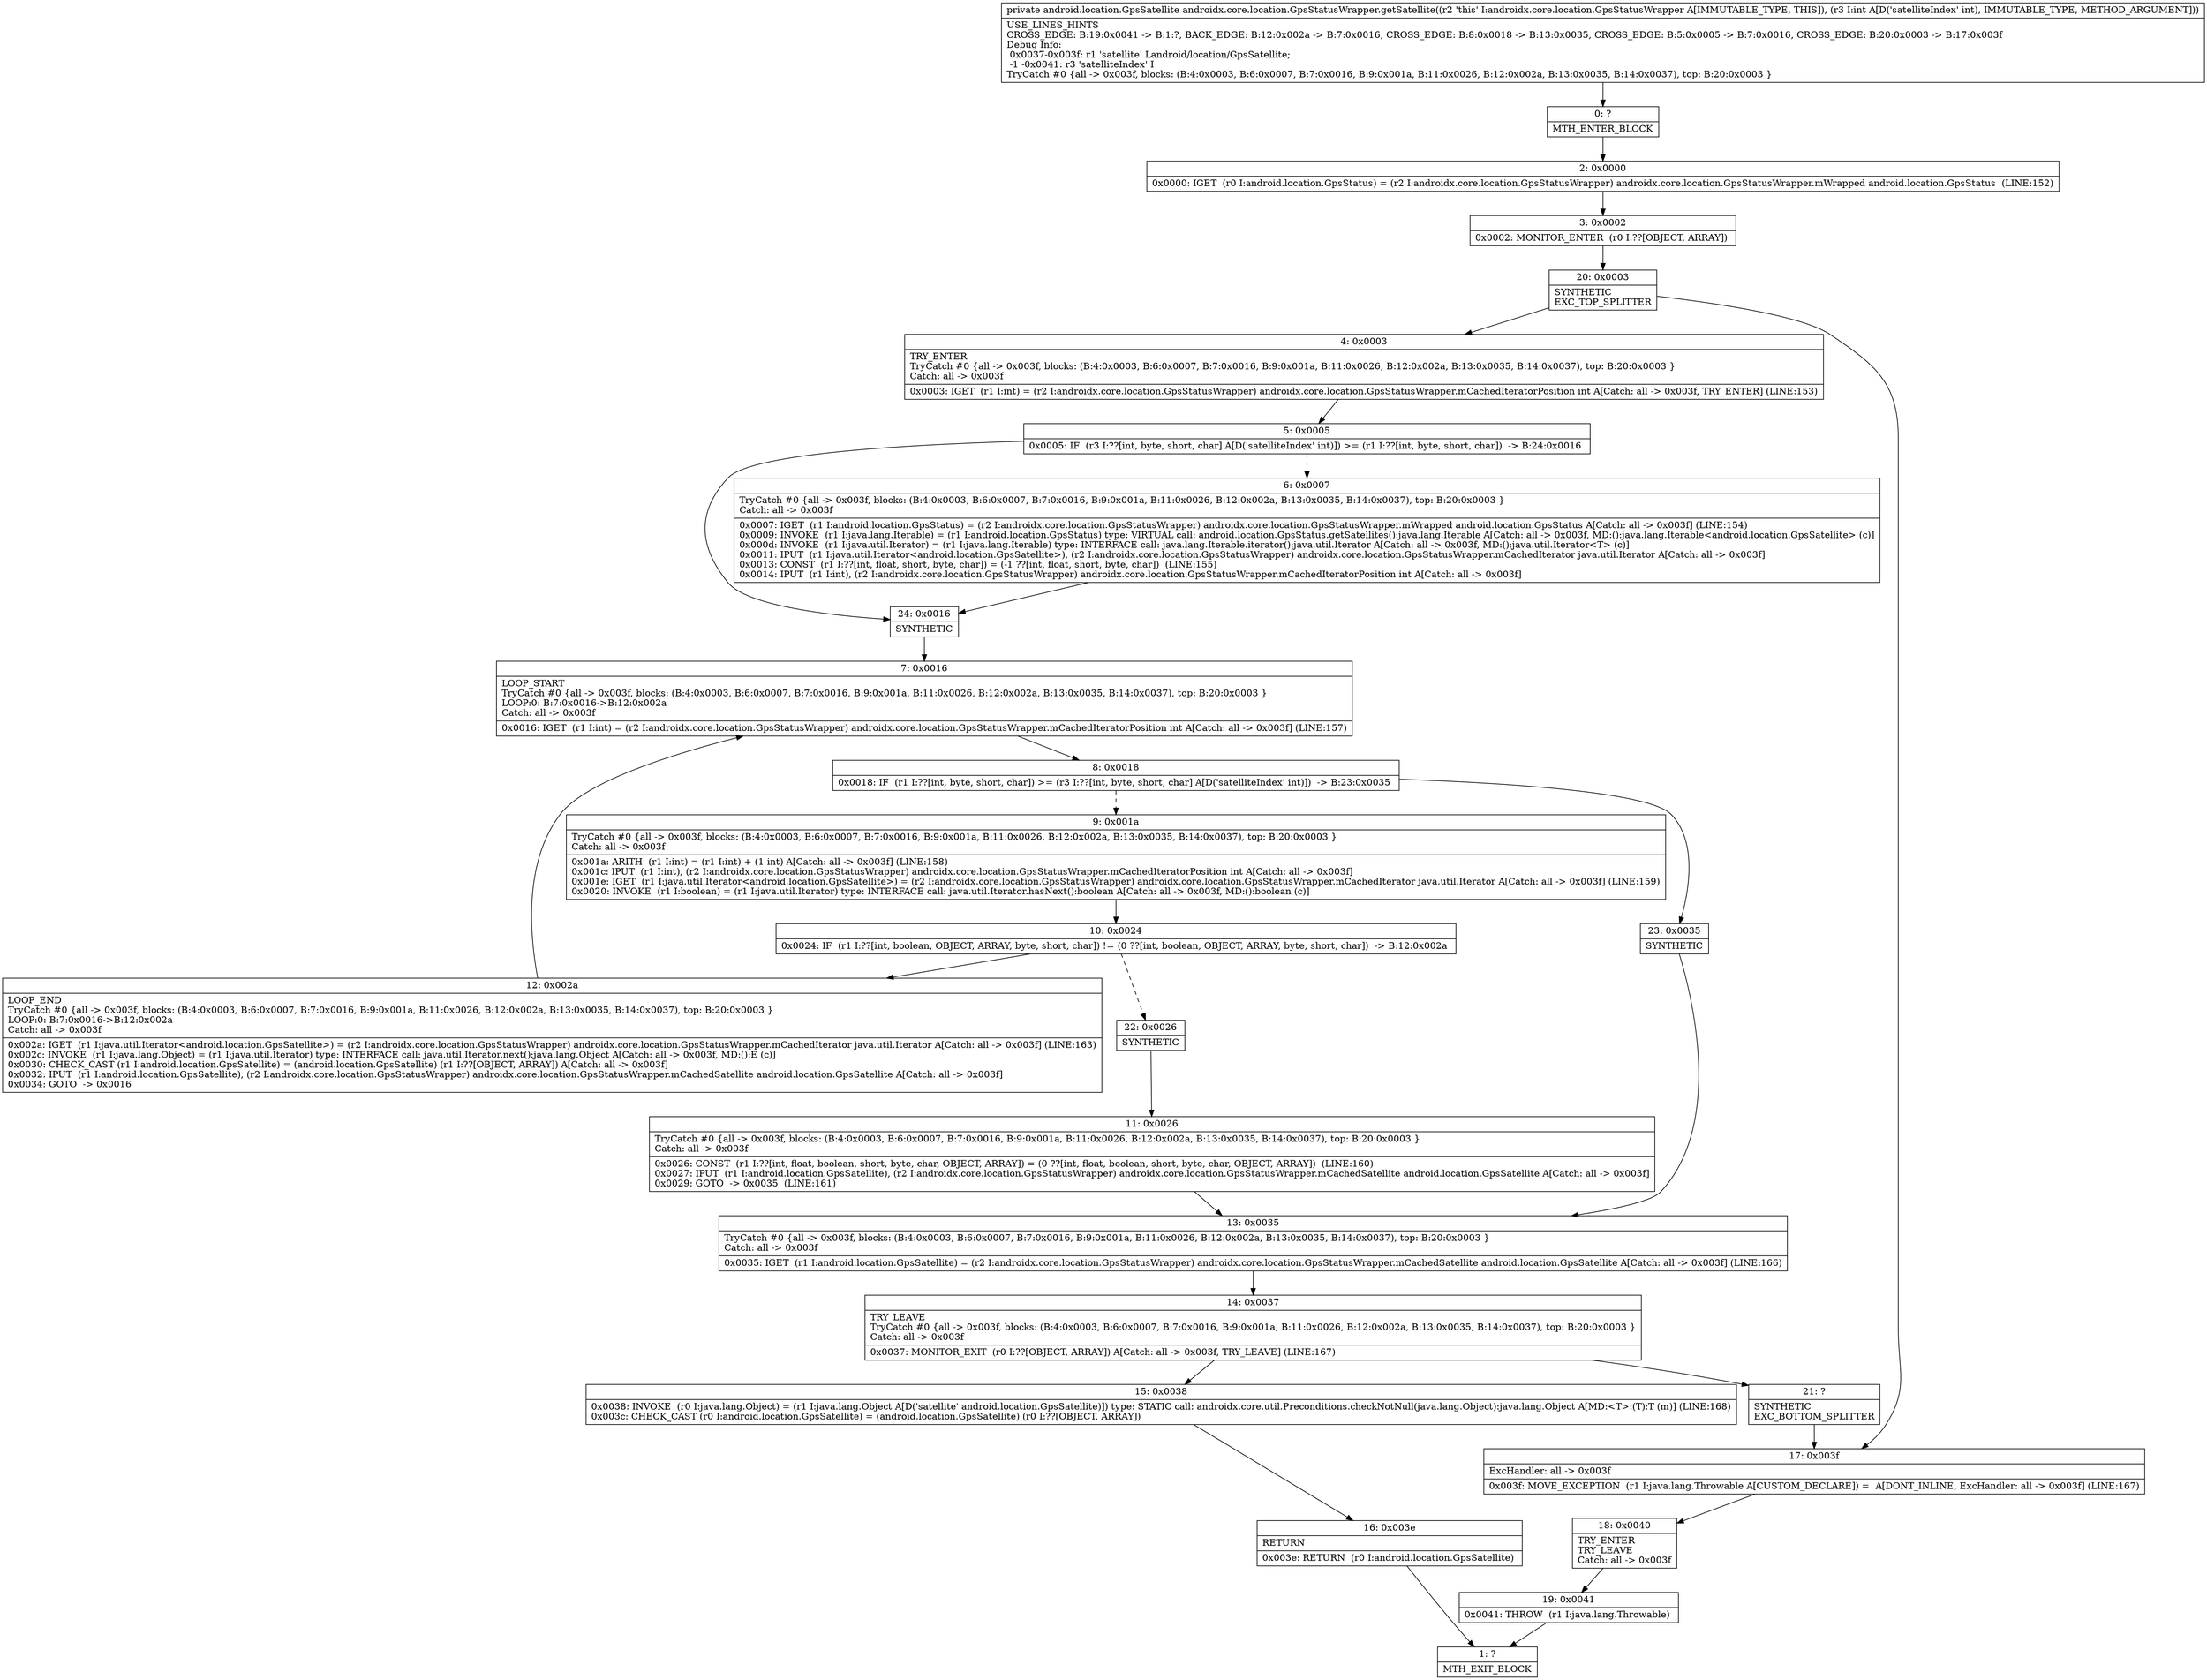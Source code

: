 digraph "CFG forandroidx.core.location.GpsStatusWrapper.getSatellite(I)Landroid\/location\/GpsSatellite;" {
Node_0 [shape=record,label="{0\:\ ?|MTH_ENTER_BLOCK\l}"];
Node_2 [shape=record,label="{2\:\ 0x0000|0x0000: IGET  (r0 I:android.location.GpsStatus) = (r2 I:androidx.core.location.GpsStatusWrapper) androidx.core.location.GpsStatusWrapper.mWrapped android.location.GpsStatus  (LINE:152)\l}"];
Node_3 [shape=record,label="{3\:\ 0x0002|0x0002: MONITOR_ENTER  (r0 I:??[OBJECT, ARRAY]) \l}"];
Node_20 [shape=record,label="{20\:\ 0x0003|SYNTHETIC\lEXC_TOP_SPLITTER\l}"];
Node_4 [shape=record,label="{4\:\ 0x0003|TRY_ENTER\lTryCatch #0 \{all \-\> 0x003f, blocks: (B:4:0x0003, B:6:0x0007, B:7:0x0016, B:9:0x001a, B:11:0x0026, B:12:0x002a, B:13:0x0035, B:14:0x0037), top: B:20:0x0003 \}\lCatch: all \-\> 0x003f\l|0x0003: IGET  (r1 I:int) = (r2 I:androidx.core.location.GpsStatusWrapper) androidx.core.location.GpsStatusWrapper.mCachedIteratorPosition int A[Catch: all \-\> 0x003f, TRY_ENTER] (LINE:153)\l}"];
Node_5 [shape=record,label="{5\:\ 0x0005|0x0005: IF  (r3 I:??[int, byte, short, char] A[D('satelliteIndex' int)]) \>= (r1 I:??[int, byte, short, char])  \-\> B:24:0x0016 \l}"];
Node_6 [shape=record,label="{6\:\ 0x0007|TryCatch #0 \{all \-\> 0x003f, blocks: (B:4:0x0003, B:6:0x0007, B:7:0x0016, B:9:0x001a, B:11:0x0026, B:12:0x002a, B:13:0x0035, B:14:0x0037), top: B:20:0x0003 \}\lCatch: all \-\> 0x003f\l|0x0007: IGET  (r1 I:android.location.GpsStatus) = (r2 I:androidx.core.location.GpsStatusWrapper) androidx.core.location.GpsStatusWrapper.mWrapped android.location.GpsStatus A[Catch: all \-\> 0x003f] (LINE:154)\l0x0009: INVOKE  (r1 I:java.lang.Iterable) = (r1 I:android.location.GpsStatus) type: VIRTUAL call: android.location.GpsStatus.getSatellites():java.lang.Iterable A[Catch: all \-\> 0x003f, MD:():java.lang.Iterable\<android.location.GpsSatellite\> (c)]\l0x000d: INVOKE  (r1 I:java.util.Iterator) = (r1 I:java.lang.Iterable) type: INTERFACE call: java.lang.Iterable.iterator():java.util.Iterator A[Catch: all \-\> 0x003f, MD:():java.util.Iterator\<T\> (c)]\l0x0011: IPUT  (r1 I:java.util.Iterator\<android.location.GpsSatellite\>), (r2 I:androidx.core.location.GpsStatusWrapper) androidx.core.location.GpsStatusWrapper.mCachedIterator java.util.Iterator A[Catch: all \-\> 0x003f]\l0x0013: CONST  (r1 I:??[int, float, short, byte, char]) = (\-1 ??[int, float, short, byte, char])  (LINE:155)\l0x0014: IPUT  (r1 I:int), (r2 I:androidx.core.location.GpsStatusWrapper) androidx.core.location.GpsStatusWrapper.mCachedIteratorPosition int A[Catch: all \-\> 0x003f]\l}"];
Node_24 [shape=record,label="{24\:\ 0x0016|SYNTHETIC\l}"];
Node_7 [shape=record,label="{7\:\ 0x0016|LOOP_START\lTryCatch #0 \{all \-\> 0x003f, blocks: (B:4:0x0003, B:6:0x0007, B:7:0x0016, B:9:0x001a, B:11:0x0026, B:12:0x002a, B:13:0x0035, B:14:0x0037), top: B:20:0x0003 \}\lLOOP:0: B:7:0x0016\-\>B:12:0x002a\lCatch: all \-\> 0x003f\l|0x0016: IGET  (r1 I:int) = (r2 I:androidx.core.location.GpsStatusWrapper) androidx.core.location.GpsStatusWrapper.mCachedIteratorPosition int A[Catch: all \-\> 0x003f] (LINE:157)\l}"];
Node_8 [shape=record,label="{8\:\ 0x0018|0x0018: IF  (r1 I:??[int, byte, short, char]) \>= (r3 I:??[int, byte, short, char] A[D('satelliteIndex' int)])  \-\> B:23:0x0035 \l}"];
Node_9 [shape=record,label="{9\:\ 0x001a|TryCatch #0 \{all \-\> 0x003f, blocks: (B:4:0x0003, B:6:0x0007, B:7:0x0016, B:9:0x001a, B:11:0x0026, B:12:0x002a, B:13:0x0035, B:14:0x0037), top: B:20:0x0003 \}\lCatch: all \-\> 0x003f\l|0x001a: ARITH  (r1 I:int) = (r1 I:int) + (1 int) A[Catch: all \-\> 0x003f] (LINE:158)\l0x001c: IPUT  (r1 I:int), (r2 I:androidx.core.location.GpsStatusWrapper) androidx.core.location.GpsStatusWrapper.mCachedIteratorPosition int A[Catch: all \-\> 0x003f]\l0x001e: IGET  (r1 I:java.util.Iterator\<android.location.GpsSatellite\>) = (r2 I:androidx.core.location.GpsStatusWrapper) androidx.core.location.GpsStatusWrapper.mCachedIterator java.util.Iterator A[Catch: all \-\> 0x003f] (LINE:159)\l0x0020: INVOKE  (r1 I:boolean) = (r1 I:java.util.Iterator) type: INTERFACE call: java.util.Iterator.hasNext():boolean A[Catch: all \-\> 0x003f, MD:():boolean (c)]\l}"];
Node_10 [shape=record,label="{10\:\ 0x0024|0x0024: IF  (r1 I:??[int, boolean, OBJECT, ARRAY, byte, short, char]) != (0 ??[int, boolean, OBJECT, ARRAY, byte, short, char])  \-\> B:12:0x002a \l}"];
Node_12 [shape=record,label="{12\:\ 0x002a|LOOP_END\lTryCatch #0 \{all \-\> 0x003f, blocks: (B:4:0x0003, B:6:0x0007, B:7:0x0016, B:9:0x001a, B:11:0x0026, B:12:0x002a, B:13:0x0035, B:14:0x0037), top: B:20:0x0003 \}\lLOOP:0: B:7:0x0016\-\>B:12:0x002a\lCatch: all \-\> 0x003f\l|0x002a: IGET  (r1 I:java.util.Iterator\<android.location.GpsSatellite\>) = (r2 I:androidx.core.location.GpsStatusWrapper) androidx.core.location.GpsStatusWrapper.mCachedIterator java.util.Iterator A[Catch: all \-\> 0x003f] (LINE:163)\l0x002c: INVOKE  (r1 I:java.lang.Object) = (r1 I:java.util.Iterator) type: INTERFACE call: java.util.Iterator.next():java.lang.Object A[Catch: all \-\> 0x003f, MD:():E (c)]\l0x0030: CHECK_CAST (r1 I:android.location.GpsSatellite) = (android.location.GpsSatellite) (r1 I:??[OBJECT, ARRAY]) A[Catch: all \-\> 0x003f]\l0x0032: IPUT  (r1 I:android.location.GpsSatellite), (r2 I:androidx.core.location.GpsStatusWrapper) androidx.core.location.GpsStatusWrapper.mCachedSatellite android.location.GpsSatellite A[Catch: all \-\> 0x003f]\l0x0034: GOTO  \-\> 0x0016 \l}"];
Node_22 [shape=record,label="{22\:\ 0x0026|SYNTHETIC\l}"];
Node_11 [shape=record,label="{11\:\ 0x0026|TryCatch #0 \{all \-\> 0x003f, blocks: (B:4:0x0003, B:6:0x0007, B:7:0x0016, B:9:0x001a, B:11:0x0026, B:12:0x002a, B:13:0x0035, B:14:0x0037), top: B:20:0x0003 \}\lCatch: all \-\> 0x003f\l|0x0026: CONST  (r1 I:??[int, float, boolean, short, byte, char, OBJECT, ARRAY]) = (0 ??[int, float, boolean, short, byte, char, OBJECT, ARRAY])  (LINE:160)\l0x0027: IPUT  (r1 I:android.location.GpsSatellite), (r2 I:androidx.core.location.GpsStatusWrapper) androidx.core.location.GpsStatusWrapper.mCachedSatellite android.location.GpsSatellite A[Catch: all \-\> 0x003f]\l0x0029: GOTO  \-\> 0x0035  (LINE:161)\l}"];
Node_13 [shape=record,label="{13\:\ 0x0035|TryCatch #0 \{all \-\> 0x003f, blocks: (B:4:0x0003, B:6:0x0007, B:7:0x0016, B:9:0x001a, B:11:0x0026, B:12:0x002a, B:13:0x0035, B:14:0x0037), top: B:20:0x0003 \}\lCatch: all \-\> 0x003f\l|0x0035: IGET  (r1 I:android.location.GpsSatellite) = (r2 I:androidx.core.location.GpsStatusWrapper) androidx.core.location.GpsStatusWrapper.mCachedSatellite android.location.GpsSatellite A[Catch: all \-\> 0x003f] (LINE:166)\l}"];
Node_14 [shape=record,label="{14\:\ 0x0037|TRY_LEAVE\lTryCatch #0 \{all \-\> 0x003f, blocks: (B:4:0x0003, B:6:0x0007, B:7:0x0016, B:9:0x001a, B:11:0x0026, B:12:0x002a, B:13:0x0035, B:14:0x0037), top: B:20:0x0003 \}\lCatch: all \-\> 0x003f\l|0x0037: MONITOR_EXIT  (r0 I:??[OBJECT, ARRAY]) A[Catch: all \-\> 0x003f, TRY_LEAVE] (LINE:167)\l}"];
Node_15 [shape=record,label="{15\:\ 0x0038|0x0038: INVOKE  (r0 I:java.lang.Object) = (r1 I:java.lang.Object A[D('satellite' android.location.GpsSatellite)]) type: STATIC call: androidx.core.util.Preconditions.checkNotNull(java.lang.Object):java.lang.Object A[MD:\<T\>:(T):T (m)] (LINE:168)\l0x003c: CHECK_CAST (r0 I:android.location.GpsSatellite) = (android.location.GpsSatellite) (r0 I:??[OBJECT, ARRAY]) \l}"];
Node_16 [shape=record,label="{16\:\ 0x003e|RETURN\l|0x003e: RETURN  (r0 I:android.location.GpsSatellite) \l}"];
Node_1 [shape=record,label="{1\:\ ?|MTH_EXIT_BLOCK\l}"];
Node_21 [shape=record,label="{21\:\ ?|SYNTHETIC\lEXC_BOTTOM_SPLITTER\l}"];
Node_23 [shape=record,label="{23\:\ 0x0035|SYNTHETIC\l}"];
Node_17 [shape=record,label="{17\:\ 0x003f|ExcHandler: all \-\> 0x003f\l|0x003f: MOVE_EXCEPTION  (r1 I:java.lang.Throwable A[CUSTOM_DECLARE]) =  A[DONT_INLINE, ExcHandler: all \-\> 0x003f] (LINE:167)\l}"];
Node_18 [shape=record,label="{18\:\ 0x0040|TRY_ENTER\lTRY_LEAVE\lCatch: all \-\> 0x003f\l}"];
Node_19 [shape=record,label="{19\:\ 0x0041|0x0041: THROW  (r1 I:java.lang.Throwable) \l}"];
MethodNode[shape=record,label="{private android.location.GpsSatellite androidx.core.location.GpsStatusWrapper.getSatellite((r2 'this' I:androidx.core.location.GpsStatusWrapper A[IMMUTABLE_TYPE, THIS]), (r3 I:int A[D('satelliteIndex' int), IMMUTABLE_TYPE, METHOD_ARGUMENT]))  | USE_LINES_HINTS\lCROSS_EDGE: B:19:0x0041 \-\> B:1:?, BACK_EDGE: B:12:0x002a \-\> B:7:0x0016, CROSS_EDGE: B:8:0x0018 \-\> B:13:0x0035, CROSS_EDGE: B:5:0x0005 \-\> B:7:0x0016, CROSS_EDGE: B:20:0x0003 \-\> B:17:0x003f\lDebug Info:\l  0x0037\-0x003f: r1 'satellite' Landroid\/location\/GpsSatellite;\l  \-1 \-0x0041: r3 'satelliteIndex' I\lTryCatch #0 \{all \-\> 0x003f, blocks: (B:4:0x0003, B:6:0x0007, B:7:0x0016, B:9:0x001a, B:11:0x0026, B:12:0x002a, B:13:0x0035, B:14:0x0037), top: B:20:0x0003 \}\l}"];
MethodNode -> Node_0;Node_0 -> Node_2;
Node_2 -> Node_3;
Node_3 -> Node_20;
Node_20 -> Node_4;
Node_20 -> Node_17;
Node_4 -> Node_5;
Node_5 -> Node_6[style=dashed];
Node_5 -> Node_24;
Node_6 -> Node_24;
Node_24 -> Node_7;
Node_7 -> Node_8;
Node_8 -> Node_9[style=dashed];
Node_8 -> Node_23;
Node_9 -> Node_10;
Node_10 -> Node_12;
Node_10 -> Node_22[style=dashed];
Node_12 -> Node_7;
Node_22 -> Node_11;
Node_11 -> Node_13;
Node_13 -> Node_14;
Node_14 -> Node_15;
Node_14 -> Node_21;
Node_15 -> Node_16;
Node_16 -> Node_1;
Node_21 -> Node_17;
Node_23 -> Node_13;
Node_17 -> Node_18;
Node_18 -> Node_19;
Node_19 -> Node_1;
}

